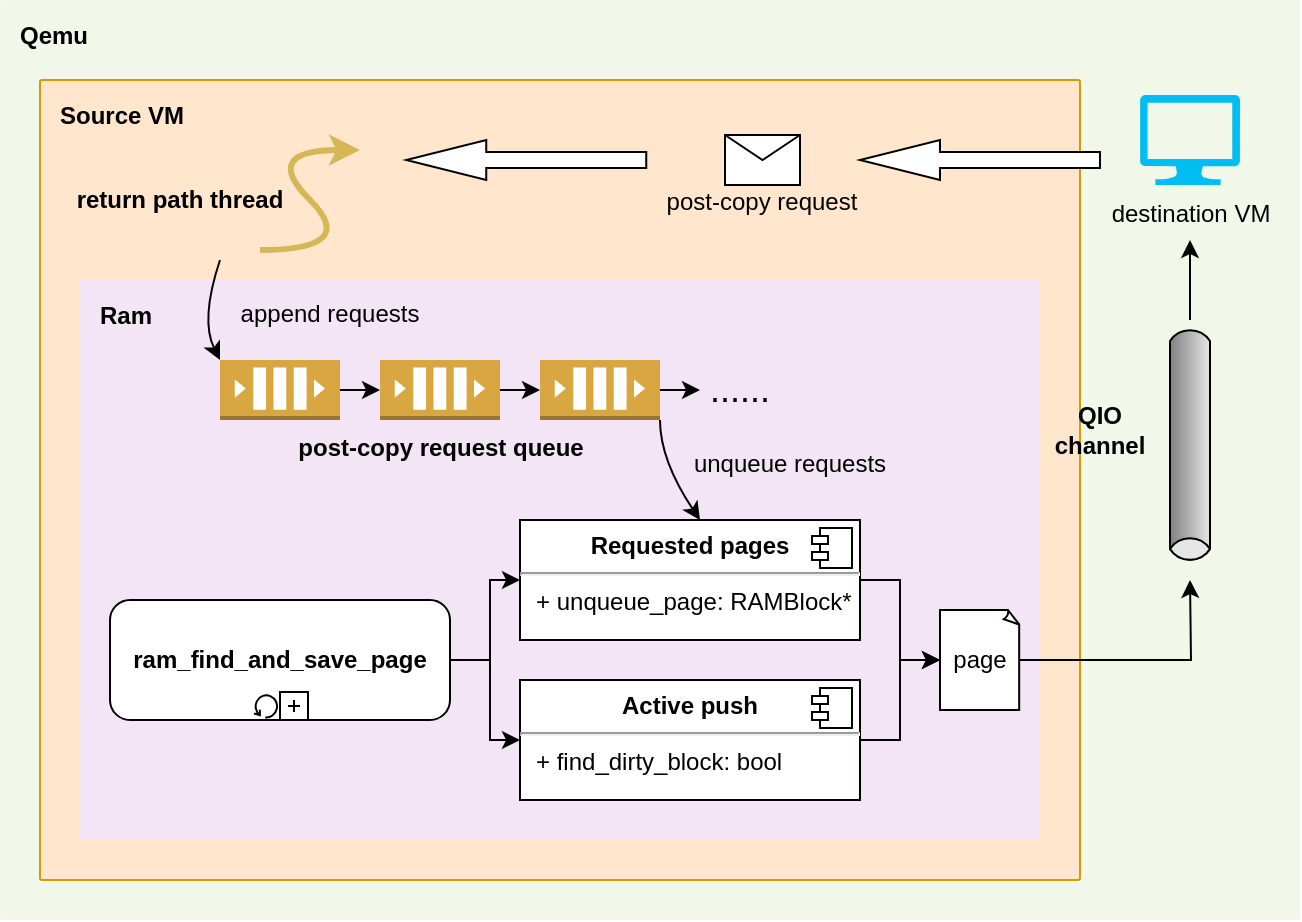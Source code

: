 <mxfile version="17.4.6" type="github">
  <diagram id="vFCYnXXAYOeYRhPe5y3t" name="Page-1">
    <mxGraphModel dx="1038" dy="579" grid="1" gridSize="10" guides="1" tooltips="1" connect="1" arrows="1" fold="1" page="1" pageScale="1" pageWidth="827" pageHeight="1169" math="0" shadow="0">
      <root>
        <mxCell id="0" />
        <mxCell id="1" parent="0" />
        <mxCell id="7DDG80BWA_sWPKjzdyd6-37" value="&lt;b&gt;&lt;font color=&quot;#000000&quot;&gt;Qemu&lt;/font&gt;&lt;/b&gt;" style="sketch=0;points=[[0,0,0],[0.25,0,0],[0.5,0,0],[0.75,0,0],[1,0,0],[1,0.25,0],[1,0.5,0],[1,0.75,0],[1,1,0],[0.75,1,0],[0.5,1,0],[0.25,1,0],[0,1,0],[0,0.75,0],[0,0.5,0],[0,0.25,0]];rounded=1;absoluteArcSize=1;arcSize=2;html=1;strokeColor=none;gradientColor=none;shadow=0;dashed=0;fontSize=12;fontColor=#9E9E9E;align=left;verticalAlign=top;spacing=10;spacingTop=-4;fillColor=#F1F8E9;" vertex="1" parent="1">
          <mxGeometry x="40" y="210" width="650" height="460" as="geometry" />
        </mxCell>
        <mxCell id="7DDG80BWA_sWPKjzdyd6-16" value="&lt;b&gt;&lt;font color=&quot;#000000&quot;&gt;Source VM&lt;/font&gt;&lt;/b&gt;" style="sketch=0;points=[[0,0,0],[0.25,0,0],[0.5,0,0],[0.75,0,0],[1,0,0],[1,0.25,0],[1,0.5,0],[1,0.75,0],[1,1,0],[0.75,1,0],[0.5,1,0],[0.25,1,0],[0,1,0],[0,0.75,0],[0,0.5,0],[0,0.25,0]];rounded=1;absoluteArcSize=1;arcSize=2;html=1;strokeColor=#d79b00;shadow=0;dashed=0;fontSize=12;align=left;verticalAlign=top;spacing=10;spacingTop=-4;fillColor=#ffe6cc;" vertex="1" parent="1">
          <mxGeometry x="60" y="250" width="520" height="400" as="geometry" />
        </mxCell>
        <mxCell id="7DDG80BWA_sWPKjzdyd6-13" value="&lt;font style=&quot;font-size: 12px&quot;&gt;&lt;b&gt;return path thread&lt;/b&gt;&lt;/font&gt;" style="text;html=1;strokeColor=none;fillColor=none;align=center;verticalAlign=middle;whiteSpace=wrap;rounded=0;" vertex="1" parent="1">
          <mxGeometry x="50" y="300" width="160" height="20" as="geometry" />
        </mxCell>
        <mxCell id="7DDG80BWA_sWPKjzdyd6-14" value="" style="curved=1;endArrow=classic;html=1;rounded=0;fontSize=18;strokeWidth=3;fillColor=#fff2cc;strokeColor=#d6b656;" edge="1" parent="1">
          <mxGeometry width="50" height="50" relative="1" as="geometry">
            <mxPoint x="170" y="335" as="sourcePoint" />
            <mxPoint x="220" y="285" as="targetPoint" />
            <Array as="points">
              <mxPoint x="220" y="335" />
              <mxPoint x="170" y="285" />
            </Array>
          </mxGeometry>
        </mxCell>
        <mxCell id="7DDG80BWA_sWPKjzdyd6-15" value="destination VM" style="verticalLabelPosition=bottom;html=1;verticalAlign=top;align=center;strokeColor=none;fillColor=#00BEF2;shape=mxgraph.azure.computer;pointerEvents=1;" vertex="1" parent="1">
          <mxGeometry x="610" y="257.5" width="50" height="45" as="geometry" />
        </mxCell>
        <mxCell id="7DDG80BWA_sWPKjzdyd6-26" value="&lt;b&gt;&lt;font color=&quot;#000000&quot;&gt;Ram&lt;/font&gt;&lt;/b&gt;" style="sketch=0;points=[[0,0,0],[0.25,0,0],[0.5,0,0],[0.75,0,0],[1,0,0],[1,0.25,0],[1,0.5,0],[1,0.75,0],[1,1,0],[0.75,1,0],[0.5,1,0],[0.25,1,0],[0,1,0],[0,0.75,0],[0,0.5,0],[0,0.25,0]];rounded=1;absoluteArcSize=1;arcSize=2;html=1;strokeColor=none;gradientColor=none;shadow=0;dashed=0;fontSize=12;fontColor=#9E9E9E;align=left;verticalAlign=top;spacing=10;spacingTop=-4;fillColor=#F3E5F5;" vertex="1" parent="1">
          <mxGeometry x="80" y="350" width="480" height="280" as="geometry" />
        </mxCell>
        <mxCell id="7DDG80BWA_sWPKjzdyd6-30" style="edgeStyle=orthogonalEdgeStyle;rounded=0;orthogonalLoop=1;jettySize=auto;html=1;exitX=1;exitY=0.5;exitDx=0;exitDy=0;exitPerimeter=0;entryX=0;entryY=0.5;entryDx=0;entryDy=0;entryPerimeter=0;fontSize=12;fontColor=#000000;strokeWidth=1;" edge="1" parent="1" source="7DDG80BWA_sWPKjzdyd6-27" target="7DDG80BWA_sWPKjzdyd6-28">
          <mxGeometry relative="1" as="geometry" />
        </mxCell>
        <mxCell id="7DDG80BWA_sWPKjzdyd6-27" value="" style="outlineConnect=0;dashed=0;verticalLabelPosition=bottom;verticalAlign=top;align=center;html=1;shape=mxgraph.aws3.queue;fillColor=#D9A741;gradientColor=none;fontSize=12;fontColor=#000000;" vertex="1" parent="1">
          <mxGeometry x="150" y="390" width="60" height="30" as="geometry" />
        </mxCell>
        <mxCell id="7DDG80BWA_sWPKjzdyd6-31" style="edgeStyle=orthogonalEdgeStyle;rounded=0;orthogonalLoop=1;jettySize=auto;html=1;exitX=1;exitY=0.5;exitDx=0;exitDy=0;exitPerimeter=0;entryX=0;entryY=0.5;entryDx=0;entryDy=0;entryPerimeter=0;fontSize=12;fontColor=#000000;strokeWidth=1;" edge="1" parent="1" source="7DDG80BWA_sWPKjzdyd6-28" target="7DDG80BWA_sWPKjzdyd6-29">
          <mxGeometry relative="1" as="geometry" />
        </mxCell>
        <mxCell id="7DDG80BWA_sWPKjzdyd6-28" value="&lt;b&gt;post-copy request queue&lt;/b&gt;" style="outlineConnect=0;dashed=0;verticalLabelPosition=bottom;verticalAlign=top;align=center;html=1;shape=mxgraph.aws3.queue;fillColor=#D9A741;gradientColor=none;fontSize=12;fontColor=#000000;" vertex="1" parent="1">
          <mxGeometry x="230" y="390" width="60" height="30" as="geometry" />
        </mxCell>
        <mxCell id="7DDG80BWA_sWPKjzdyd6-33" style="edgeStyle=orthogonalEdgeStyle;rounded=0;orthogonalLoop=1;jettySize=auto;html=1;exitX=1;exitY=0.5;exitDx=0;exitDy=0;exitPerimeter=0;entryX=0;entryY=0.5;entryDx=0;entryDy=0;entryPerimeter=0;fontSize=12;fontColor=#000000;strokeWidth=1;" edge="1" parent="1" source="7DDG80BWA_sWPKjzdyd6-29">
          <mxGeometry relative="1" as="geometry">
            <mxPoint x="390" y="405" as="targetPoint" />
          </mxGeometry>
        </mxCell>
        <mxCell id="7DDG80BWA_sWPKjzdyd6-29" value="" style="outlineConnect=0;dashed=0;verticalLabelPosition=bottom;verticalAlign=top;align=center;html=1;shape=mxgraph.aws3.queue;fillColor=#D9A741;gradientColor=none;fontSize=12;fontColor=#000000;" vertex="1" parent="1">
          <mxGeometry x="310" y="390" width="60" height="30" as="geometry" />
        </mxCell>
        <mxCell id="7DDG80BWA_sWPKjzdyd6-34" value="&lt;font style=&quot;font-size: 18px&quot;&gt;......&lt;/font&gt;" style="text;html=1;strokeColor=none;fillColor=none;align=center;verticalAlign=middle;whiteSpace=wrap;rounded=0;fontSize=12;fontColor=#000000;" vertex="1" parent="1">
          <mxGeometry x="380" y="390" width="60" height="30" as="geometry" />
        </mxCell>
        <mxCell id="7DDG80BWA_sWPKjzdyd6-35" value="" style="curved=1;endArrow=classic;html=1;rounded=0;fontSize=18;fontColor=#000000;strokeWidth=1;entryX=0;entryY=0;entryDx=0;entryDy=0;entryPerimeter=0;" edge="1" parent="1" target="7DDG80BWA_sWPKjzdyd6-27">
          <mxGeometry width="50" height="50" relative="1" as="geometry">
            <mxPoint x="150" y="340" as="sourcePoint" />
            <mxPoint x="180" y="390" as="targetPoint" />
            <Array as="points">
              <mxPoint x="140" y="370" />
            </Array>
          </mxGeometry>
        </mxCell>
        <mxCell id="7DDG80BWA_sWPKjzdyd6-36" value="&lt;font style=&quot;font-size: 12px&quot;&gt;append requests&lt;/font&gt;" style="text;html=1;strokeColor=none;fillColor=none;align=center;verticalAlign=middle;whiteSpace=wrap;rounded=0;fontSize=18;fontColor=#000000;" vertex="1" parent="1">
          <mxGeometry x="150" y="350" width="110" height="30" as="geometry" />
        </mxCell>
        <mxCell id="7DDG80BWA_sWPKjzdyd6-47" style="edgeStyle=orthogonalEdgeStyle;rounded=0;orthogonalLoop=1;jettySize=auto;html=1;exitX=1;exitY=0.5;exitDx=0;exitDy=0;exitPerimeter=0;entryX=0;entryY=0.5;entryDx=0;entryDy=0;fontSize=12;fontColor=#000000;strokeWidth=1;" edge="1" parent="1" source="7DDG80BWA_sWPKjzdyd6-38" target="7DDG80BWA_sWPKjzdyd6-41">
          <mxGeometry relative="1" as="geometry" />
        </mxCell>
        <mxCell id="7DDG80BWA_sWPKjzdyd6-48" style="edgeStyle=orthogonalEdgeStyle;rounded=0;orthogonalLoop=1;jettySize=auto;html=1;exitX=1;exitY=0.5;exitDx=0;exitDy=0;exitPerimeter=0;entryX=0;entryY=0.5;entryDx=0;entryDy=0;fontSize=12;fontColor=#000000;strokeWidth=1;" edge="1" parent="1" source="7DDG80BWA_sWPKjzdyd6-38" target="7DDG80BWA_sWPKjzdyd6-39">
          <mxGeometry relative="1" as="geometry" />
        </mxCell>
        <mxCell id="7DDG80BWA_sWPKjzdyd6-38" value="ram_find_and_save_page" style="points=[[0.25,0,0],[0.5,0,0],[0.75,0,0],[1,0.25,0],[1,0.5,0],[1,0.75,0],[0.75,1,0],[0.5,1,0],[0.25,1,0],[0,0.75,0],[0,0.5,0],[0,0.25,0]];shape=mxgraph.bpmn.task;whiteSpace=wrap;rectStyle=rounded;size=10;taskMarker=abstract;isLoopStandard=1;isLoopSub=1;rounded=1;fontSize=12;fontColor=#000000;fontStyle=1" vertex="1" parent="1">
          <mxGeometry x="95" y="510" width="170" height="60" as="geometry" />
        </mxCell>
        <mxCell id="7DDG80BWA_sWPKjzdyd6-50" style="edgeStyle=orthogonalEdgeStyle;rounded=0;orthogonalLoop=1;jettySize=auto;html=1;exitX=1;exitY=0.5;exitDx=0;exitDy=0;entryX=0;entryY=0.5;entryDx=0;entryDy=0;entryPerimeter=0;fontSize=12;fontColor=#000000;strokeWidth=1;" edge="1" parent="1" source="7DDG80BWA_sWPKjzdyd6-39" target="7DDG80BWA_sWPKjzdyd6-49">
          <mxGeometry relative="1" as="geometry" />
        </mxCell>
        <mxCell id="7DDG80BWA_sWPKjzdyd6-39" value="&lt;p style=&quot;margin: 0px ; margin-top: 6px ; text-align: center&quot;&gt;&lt;b&gt;Requested pages&lt;/b&gt;&lt;/p&gt;&lt;hr&gt;&lt;p style=&quot;margin: 0px ; margin-left: 8px&quot;&gt;+ unqueue_page&lt;span&gt;: RAMBlock*&lt;/span&gt;&lt;/p&gt;" style="align=left;overflow=fill;html=1;dropTarget=0;fontColor=#000000;" vertex="1" parent="1">
          <mxGeometry x="300" y="470" width="170" height="60" as="geometry" />
        </mxCell>
        <mxCell id="7DDG80BWA_sWPKjzdyd6-40" value="" style="shape=component;jettyWidth=8;jettyHeight=4;fontColor=#000000;" vertex="1" parent="7DDG80BWA_sWPKjzdyd6-39">
          <mxGeometry x="1" width="20" height="20" relative="1" as="geometry">
            <mxPoint x="-24" y="4" as="offset" />
          </mxGeometry>
        </mxCell>
        <mxCell id="7DDG80BWA_sWPKjzdyd6-51" style="edgeStyle=orthogonalEdgeStyle;rounded=0;orthogonalLoop=1;jettySize=auto;html=1;exitX=1;exitY=0.5;exitDx=0;exitDy=0;entryX=0;entryY=0.5;entryDx=0;entryDy=0;entryPerimeter=0;fontSize=12;fontColor=#000000;strokeWidth=1;" edge="1" parent="1" source="7DDG80BWA_sWPKjzdyd6-41" target="7DDG80BWA_sWPKjzdyd6-49">
          <mxGeometry relative="1" as="geometry" />
        </mxCell>
        <mxCell id="7DDG80BWA_sWPKjzdyd6-41" value="&lt;p style=&quot;margin: 0px ; margin-top: 6px ; text-align: center&quot;&gt;&lt;b&gt;Active push&lt;/b&gt;&lt;/p&gt;&lt;hr&gt;&lt;p style=&quot;margin: 0px ; margin-left: 8px&quot;&gt;+ find_dirty_block: bool&lt;br&gt;&lt;/p&gt;" style="align=left;overflow=fill;html=1;dropTarget=0;fontColor=#000000;" vertex="1" parent="1">
          <mxGeometry x="300" y="550" width="170" height="60" as="geometry" />
        </mxCell>
        <mxCell id="7DDG80BWA_sWPKjzdyd6-42" value="" style="shape=component;jettyWidth=8;jettyHeight=4;fontColor=#000000;" vertex="1" parent="7DDG80BWA_sWPKjzdyd6-41">
          <mxGeometry x="1" width="20" height="20" relative="1" as="geometry">
            <mxPoint x="-24" y="4" as="offset" />
          </mxGeometry>
        </mxCell>
        <mxCell id="7DDG80BWA_sWPKjzdyd6-45" value="" style="curved=1;endArrow=classic;html=1;rounded=0;fontSize=12;fontColor=#000000;strokeWidth=1;" edge="1" parent="1">
          <mxGeometry width="50" height="50" relative="1" as="geometry">
            <mxPoint x="370" y="420" as="sourcePoint" />
            <mxPoint x="390" y="470" as="targetPoint" />
            <Array as="points">
              <mxPoint x="370" y="440" />
            </Array>
          </mxGeometry>
        </mxCell>
        <mxCell id="7DDG80BWA_sWPKjzdyd6-46" value="&lt;font style=&quot;font-size: 12px&quot;&gt;unqueue requests&lt;/font&gt;" style="text;html=1;strokeColor=none;fillColor=none;align=center;verticalAlign=middle;whiteSpace=wrap;rounded=0;fontSize=18;fontColor=#000000;" vertex="1" parent="1">
          <mxGeometry x="380" y="425" width="110" height="30" as="geometry" />
        </mxCell>
        <mxCell id="7DDG80BWA_sWPKjzdyd6-53" style="edgeStyle=orthogonalEdgeStyle;rounded=0;orthogonalLoop=1;jettySize=auto;html=1;exitX=1;exitY=0.5;exitDx=0;exitDy=0;exitPerimeter=0;fontSize=12;fontColor=#000000;strokeWidth=1;" edge="1" parent="1" source="7DDG80BWA_sWPKjzdyd6-49">
          <mxGeometry relative="1" as="geometry">
            <mxPoint x="635" y="500" as="targetPoint" />
          </mxGeometry>
        </mxCell>
        <mxCell id="7DDG80BWA_sWPKjzdyd6-49" value="page" style="whiteSpace=wrap;html=1;shape=mxgraph.basic.document;fontColor=#000000;" vertex="1" parent="1">
          <mxGeometry x="510" y="515" width="40" height="50" as="geometry" />
        </mxCell>
        <mxCell id="7DDG80BWA_sWPKjzdyd6-52" value="" style="strokeWidth=1;outlineConnect=0;dashed=0;align=center;fontSize=8;shape=mxgraph.eip.messageChannel;html=1;verticalLabelPosition=bottom;verticalAlign=top;fontColor=#000000;rotation=90;" vertex="1" parent="1">
          <mxGeometry x="575" y="410" width="120" height="45" as="geometry" />
        </mxCell>
        <mxCell id="7DDG80BWA_sWPKjzdyd6-55" value="" style="endArrow=classic;html=1;rounded=0;fontSize=12;fontColor=#000000;strokeWidth=1;" edge="1" parent="1">
          <mxGeometry width="50" height="50" relative="1" as="geometry">
            <mxPoint x="635" y="370" as="sourcePoint" />
            <mxPoint x="635" y="330" as="targetPoint" />
          </mxGeometry>
        </mxCell>
        <mxCell id="7DDG80BWA_sWPKjzdyd6-56" value="&lt;b&gt;QIO&lt;br&gt;channel&lt;/b&gt;" style="text;html=1;strokeColor=none;fillColor=none;align=center;verticalAlign=middle;whiteSpace=wrap;rounded=0;fontColor=#000000;" vertex="1" parent="1">
          <mxGeometry x="560" y="410" width="60" height="30" as="geometry" />
        </mxCell>
        <mxCell id="7DDG80BWA_sWPKjzdyd6-24" value="" style="html=1;shadow=0;dashed=0;align=center;verticalAlign=middle;shape=mxgraph.arrows2.arrow;dy=0.6;dx=40;flipH=1;notch=0;fontSize=12;" vertex="1" parent="1">
          <mxGeometry x="243.12" y="280" width="120" height="20" as="geometry" />
        </mxCell>
        <mxCell id="7DDG80BWA_sWPKjzdyd6-17" value="" style="shape=message;html=1;whiteSpace=wrap;html=1;outlineConnect=0;fontSize=12;" vertex="1" parent="1">
          <mxGeometry x="402.5" y="277.5" width="37.5" height="25" as="geometry" />
        </mxCell>
        <mxCell id="7DDG80BWA_sWPKjzdyd6-25" value="post-copy request" style="text;html=1;strokeColor=none;fillColor=none;align=center;verticalAlign=middle;whiteSpace=wrap;rounded=0;fontSize=12;" vertex="1" parent="1">
          <mxGeometry x="363.12" y="302.5" width="116.25" height="17.5" as="geometry" />
        </mxCell>
        <mxCell id="7DDG80BWA_sWPKjzdyd6-23" value="" style="html=1;shadow=0;dashed=0;align=center;verticalAlign=middle;shape=mxgraph.arrows2.arrow;dy=0.6;dx=40;flipH=1;notch=0;fontSize=12;" vertex="1" parent="1">
          <mxGeometry x="470" y="280" width="120" height="20" as="geometry" />
        </mxCell>
      </root>
    </mxGraphModel>
  </diagram>
</mxfile>
